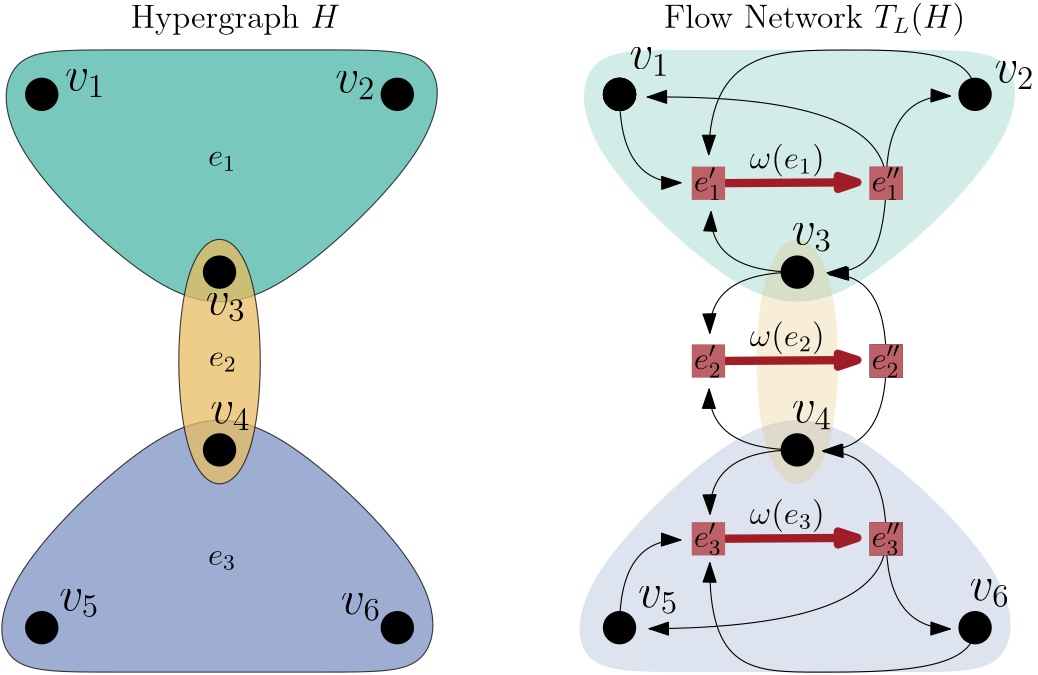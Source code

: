 <?xml version="1.0"?>
<!DOCTYPE ipe SYSTEM "ipe.dtd">
<ipe version="70107" creator="Ipe 7.1.10">
<info created="D:20171009143434" modified="D:20171204110331"/>
<ipestyle name="basic">
<symbol name="arrow/arc(spx)">
<path stroke="sym-stroke" fill="sym-stroke" pen="sym-pen">
0 0 m
-1 0.333 l
-1 -0.333 l
h
</path>
</symbol>
<symbol name="arrow/farc(spx)">
<path stroke="sym-stroke" fill="white" pen="sym-pen">
0 0 m
-1 0.333 l
-1 -0.333 l
h
</path>
</symbol>
<symbol name="arrow/ptarc(spx)">
<path stroke="sym-stroke" fill="sym-stroke" pen="sym-pen">
0 0 m
-1 0.333 l
-0.8 0 l
-1 -0.333 l
h
</path>
</symbol>
<symbol name="arrow/fptarc(spx)">
<path stroke="sym-stroke" fill="white" pen="sym-pen">
0 0 m
-1 0.333 l
-0.8 0 l
-1 -0.333 l
h
</path>
</symbol>
<symbol name="mark/circle(sx)" transformations="translations">
<path fill="sym-stroke">
0.6 0 0 0.6 0 0 e
0.4 0 0 0.4 0 0 e
</path>
</symbol>
<symbol name="mark/disk(sx)" transformations="translations">
<path fill="sym-stroke">
0.6 0 0 0.6 0 0 e
</path>
</symbol>
<symbol name="mark/fdisk(sfx)" transformations="translations">
<group>
<path fill="sym-fill">
0.5 0 0 0.5 0 0 e
</path>
<path fill="sym-stroke" fillrule="eofill">
0.6 0 0 0.6 0 0 e
0.4 0 0 0.4 0 0 e
</path>
</group>
</symbol>
<symbol name="mark/box(sx)" transformations="translations">
<path fill="sym-stroke" fillrule="eofill">
-0.6 -0.6 m
0.6 -0.6 l
0.6 0.6 l
-0.6 0.6 l
h
-0.4 -0.4 m
0.4 -0.4 l
0.4 0.4 l
-0.4 0.4 l
h
</path>
</symbol>
<symbol name="mark/square(sx)" transformations="translations">
<path fill="sym-stroke">
-0.6 -0.6 m
0.6 -0.6 l
0.6 0.6 l
-0.6 0.6 l
h
</path>
</symbol>
<symbol name="mark/fsquare(sfx)" transformations="translations">
<group>
<path fill="sym-fill">
-0.5 -0.5 m
0.5 -0.5 l
0.5 0.5 l
-0.5 0.5 l
h
</path>
<path fill="sym-stroke" fillrule="eofill">
-0.6 -0.6 m
0.6 -0.6 l
0.6 0.6 l
-0.6 0.6 l
h
-0.4 -0.4 m
0.4 -0.4 l
0.4 0.4 l
-0.4 0.4 l
h
</path>
</group>
</symbol>
<symbol name="mark/cross(sx)" transformations="translations">
<group>
<path fill="sym-stroke">
-0.43 -0.57 m
0.57 0.43 l
0.43 0.57 l
-0.57 -0.43 l
h
</path>
<path fill="sym-stroke">
-0.43 0.57 m
0.57 -0.43 l
0.43 -0.57 l
-0.57 0.43 l
h
</path>
</group>
</symbol>
<symbol name="arrow/fnormal(spx)">
<path stroke="sym-stroke" fill="white" pen="sym-pen">
0 0 m
-1 0.333 l
-1 -0.333 l
h
</path>
</symbol>
<symbol name="arrow/pointed(spx)">
<path stroke="sym-stroke" fill="sym-stroke" pen="sym-pen">
0 0 m
-1 0.333 l
-0.8 0 l
-1 -0.333 l
h
</path>
</symbol>
<symbol name="arrow/fpointed(spx)">
<path stroke="sym-stroke" fill="white" pen="sym-pen">
0 0 m
-1 0.333 l
-0.8 0 l
-1 -0.333 l
h
</path>
</symbol>
<symbol name="arrow/linear(spx)">
<path stroke="sym-stroke" pen="sym-pen">
-1 0.333 m
0 0 l
-1 -0.333 l
</path>
</symbol>
<symbol name="arrow/fdouble(spx)">
<path stroke="sym-stroke" fill="white" pen="sym-pen">
0 0 m
-1 0.333 l
-1 -0.333 l
h
-1 0 m
-2 0.333 l
-2 -0.333 l
h
</path>
</symbol>
<symbol name="arrow/double(spx)">
<path stroke="sym-stroke" fill="sym-stroke" pen="sym-pen">
0 0 m
-1 0.333 l
-1 -0.333 l
h
-1 0 m
-2 0.333 l
-2 -0.333 l
h
</path>
</symbol>
<pen name="heavier" value="0.8"/>
<pen name="fat" value="1.2"/>
<pen name="ultrafat" value="2"/>
<symbolsize name="large" value="5"/>
<symbolsize name="small" value="2"/>
<symbolsize name="tiny" value="1.1"/>
<arrowsize name="large" value="10"/>
<arrowsize name="small" value="5"/>
<arrowsize name="tiny" value="3"/>
<color name="red" value="1 0 0"/>
<color name="green" value="0 1 0"/>
<color name="blue" value="0 0 1"/>
<color name="yellow" value="1 1 0"/>
<color name="orange" value="1 0.647 0"/>
<color name="gold" value="1 0.843 0"/>
<color name="purple" value="0.627 0.125 0.941"/>
<color name="gray" value="0.745"/>
<color name="brown" value="0.647 0.165 0.165"/>
<color name="navy" value="0 0 0.502"/>
<color name="pink" value="1 0.753 0.796"/>
<color name="seagreen" value="0.18 0.545 0.341"/>
<color name="turquoise" value="0.251 0.878 0.816"/>
<color name="violet" value="0.933 0.51 0.933"/>
<color name="darkblue" value="0 0 0.545"/>
<color name="darkcyan" value="0 0.545 0.545"/>
<color name="darkgray" value="0.663"/>
<color name="darkgreen" value="0 0.392 0"/>
<color name="darkmagenta" value="0.545 0 0.545"/>
<color name="darkorange" value="1 0.549 0"/>
<color name="darkred" value="0.545 0 0"/>
<color name="lightblue" value="0.678 0.847 0.902"/>
<color name="lightcyan" value="0.878 1 1"/>
<color name="lightgray" value="0.827"/>
<color name="lightgreen" value="0.565 0.933 0.565"/>
<color name="lightyellow" value="1 1 0.878"/>
<dashstyle name="dashed" value="[4] 0"/>
<dashstyle name="dotted" value="[1 3] 0"/>
<dashstyle name="dash dotted" value="[4 2 1 2] 0"/>
<dashstyle name="dash dot dotted" value="[4 2 1 2 1 2] 0"/>
<textsize name="large" value="\large"/>
<textsize name="Large" value="\Large"/>
<textsize name="LARGE" value="\LARGE"/>
<textsize name="huge" value="\huge"/>
<textsize name="Huge" value="\Huge"/>
<textsize name="small" value="\small"/>
<textsize name="footnote" value="\footnotesize"/>
<textsize name="tiny" value="\tiny"/>
<textstyle name="center" begin="\begin{center}" end="\end{center}"/>
<textstyle name="itemize" begin="\begin{itemize}" end="\end{itemize}"/>
<textstyle name="item" begin="\begin{itemize}\item{}" end="\end{itemize}"/>
<gridsize name="4 pts" value="4"/>
<gridsize name="8 pts (~3 mm)" value="8"/>
<gridsize name="16 pts (~6 mm)" value="16"/>
<gridsize name="32 pts (~12 mm)" value="32"/>
<gridsize name="10 pts (~3.5 mm)" value="10"/>
<gridsize name="20 pts (~7 mm)" value="20"/>
<gridsize name="14 pts (~5 mm)" value="14"/>
<gridsize name="28 pts (~10 mm)" value="28"/>
<gridsize name="56 pts (~20 mm)" value="56"/>
<anglesize name="90 deg" value="90"/>
<anglesize name="60 deg" value="60"/>
<anglesize name="45 deg" value="45"/>
<anglesize name="30 deg" value="30"/>
<anglesize name="22.5 deg" value="22.5"/>
<opacity name="10%" value="0.1"/>
<opacity name="30%" value="0.3"/>
<opacity name="50%" value="0.5"/>
<opacity name="75%" value="0.75"/>
<tiling name="falling" angle="-60" step="4" width="1"/>
<tiling name="rising" angle="30" step="4" width="1"/>
</ipestyle>
<ipestyle name="kitcolors">
<color name="KITwhite" value="1"/>
<color name="KITblack" value="0"/>
<color name="KITblack70" value="0.3"/>
<color name="KITblack50" value="0.5"/>
<color name="KITblack30" value="0.7"/>
<color name="KITblack15" value="0.85"/>
<color name="KITgreen" value="0 0.588 0.509"/>
<color name="KITgreen70" value="0.3 0.711 0.656"/>
<color name="KITgreen50" value="0.5 0.794 0.754"/>
<color name="KITgreen30" value="0.7 0.876 0.852"/>
<color name="KITgreen15" value="0.85 0.938 0.926"/>
<color name="KITblue" value="0.274 0.392 0.666"/>
<color name="KITblue70" value="0.492 0.574 0.766"/>
<color name="KITblue50" value="0.637 0.696 0.833"/>
<color name="KITblue30" value="0.782 0.817 0.9"/>
<color name="KITblue15" value="0.891 0.908 0.95"/>
<color name="KITred" value="0.627 0.117 0.156"/>
<color name="KITred70" value="0.739 0.382 0.409"/>
<color name="KITred50" value="0.813 0.558 0.578"/>
<color name="KITred30" value="0.888 0.735 0.747"/>
<color name="KITred15" value="0.944 0.867 0.873"/>
<color name="KITpalegreen" value="0.509 0.745 0.235"/>
<color name="KITpalegreen70" value="0.656 0.821 0.464"/>
<color name="KITpalegreen50" value="0.754 0.872 0.617"/>
<color name="KITpalegreen30" value="0.852 0.923 0.77"/>
<color name="KITpalegreen15" value="0.926 0.961 0.885"/>
<color name="KITyellow" value="0.98 0.901 0.078"/>
<color name="KITyellow70" value="0.986 0.931 0.354"/>
<color name="KITyellow50" value="0.99 0.95 0.539"/>
<color name="KITyellow30" value="0.994 0.97 0.723"/>
<color name="KITyellow15" value="0.997 0.985 0.861"/>
<color name="KITorange" value="0.862 0.627 0.117"/>
<color name="KITorange70" value="0.903 0.739 0.382"/>
<color name="KITorange50" value="0.931 0.813 0.558"/>
<color name="KITorange30" value="0.958 0.888 0.735"/>
<color name="KITorange15" value="0.979 0.944 0.867"/>
<color name="KITbrown" value="0.627 0.509 0.196"/>
<color name="KITbrown70" value="0.739 0.656 0.437"/>
<color name="KITbrown50" value="0.813 0.754 0.598"/>
<color name="KITbrown30" value="0.888 0.852 0.758"/>
<color name="KITbrown15" value="0.944 0.926 0.879"/>
<color name="KITlilac" value="0.627 0 0.47"/>
<color name="KITlilac70" value="0.739 0.3 0.629"/>
<color name="KITlilac50" value="0.813 0.5 0.735"/>
<color name="KITlilac30" value="0.888 0.7 0.841"/>
<color name="KITlilac15" value="0.944 0.85 0.92"/>
<color name="KITcyanblue" value="0.313 0.666 0.901"/>
<color name="KITcyanblue70" value="0.519 0.766 0.931"/>
<color name="KITcyanblue50" value="0.656 0.833 0.95"/>
<color name="KITcyanblue30" value="0.794 0.9 0.97"/>
<color name="KITcyanblue15" value="0.897 0.95 0.985"/>
<color name="KITseablue" value="0.196 0.313 0.549"/>
<color name="KITseablue70" value="0.437 0.519 0.684"/>
<color name="KITseablue50" value="0.598 0.656 0.774"/>
<color name="KITseablue30" value="0.758 0.794 0.864"/>
<color name="KITseablue15" value="0.879 0.897 0.932"/>
</ipestyle>
<ipestyle name="bigpaper">
<layout paper="10000 6000" origin="0 0" frame="10000 6000"/>
<titlestyle pos="10 10" size="LARGE" color="title"  valign="baseline"/>
</ipestyle>
<ipestyle name="transparency">
<opacity name="10%" value="0.1"/>
<opacity name="50%" value="0.5"/>
<opacity name="75%" value="0.75"/>
<opacity name="25%" value="0.25"/>
</ipestyle>
<page>
<layer name="alpha"/>
<view layers="alpha" active="alpha"/>
<path layer="alpha" matrix="-1 0 0 -1 2256 3136" fill="KITblue70" opacity="25%">
944 1648
947.2 1680
976 1680
1072 1680
1104 1680
1104 1648
1056 1600
1024 1584
992 1600 u
</path>
<path matrix="1 0 0 1 208 0" fill="KITgreen70" opacity="25%">
944 1648
947.2 1680
976 1680
1072 1680
1104 1680
1104 1648
1056 1600
1024 1584
992 1600 u
</path>
<path matrix="1 0 0 1 208 -0.219839" fill="KITorange70" opacity="25%">
1008 1616
1040 1616
1040 1520
1008 1520 u
</path>
<path matrix="1 0 0 1 -48 -128" stroke="KITred" pen="3" rarrow="normal/normal">
1301.61 1632.34 m
1248 1632 l
</path>
<path matrix="1 0 0 1 -48 0" stroke="KITred" pen="3" rarrow="normal/normal">
1301.61 1568.34 m
1248 1568 l
</path>
<path matrix="1 0 0 1 -48 0" stroke="KITred" pen="3" rarrow="normal/normal">
1301.61 1632.34 m
1248 1632 l
</path>
<path matrix="-1 0 0 -1 2048 3136" stroke="black" fill="KITblue70" opacity="75%">
944 1648
947.2 1680
976 1680
1072 1680
1104 1680
1104 1648
1056 1600
1024 1584
992 1600 u
</path>
<path stroke="black" fill="KITgreen70" opacity="75%">
944 1648
947.2 1680
976 1680
1072 1680
1104 1680
1104 1648
1056 1600
1024 1584
992 1600 u
</path>
<path matrix="1 0 0 1 0 -0.219839" stroke="black" fill="KITorange70" opacity="75%">
1008 1616
1040 1616
1040 1520
1008 1520 u
</path>
<use name="mark/disk(sx)" pos="960 1664" size="10" stroke="black"/>
<use name="mark/disk(sx)" pos="1088 1664" size="10" stroke="black"/>
<use name="mark/disk(sx)" pos="1024 1600" size="10" stroke="black"/>
<use name="mark/disk(sx)" pos="960 1472" size="10" stroke="black"/>
<use name="mark/disk(sx)" pos="1088 1472" size="10" stroke="black"/>
<use name="mark/disk(sx)" pos="1024 1536" size="10" stroke="black"/>
<text matrix="1 0 0 1 -99.3097 -38.2584" transformations="translations" pos="1120 1584" stroke="black" type="label" width="14.5" height="7.415" depth="2.58" valign="baseline" size="LARGE">$v_4$</text>
<text matrix="1 0 0 1 -100.98 0.872896" transformations="translations" pos="1120 1584" stroke="black" type="label" width="14.5" height="7.415" depth="2.58" valign="baseline" size="LARGE">$v_3$</text>
<text matrix="1 0 0 1 -151.594 81.5802" transformations="translations" pos="1120 1584" stroke="black" type="label" width="14.5" height="7.415" depth="2.58" valign="baseline" size="LARGE">$v_1$</text>
<text matrix="1 0 0 1 -54.3358 80.8371" transformations="translations" pos="1120 1584" stroke="black" type="label" width="14.5" height="7.415" depth="2.58" valign="baseline" size="LARGE">$v_2$</text>
<text matrix="1 0 0 1 -153.738 -105.596" transformations="translations" pos="1120 1584" stroke="black" type="label" width="14.5" height="7.415" depth="2.58" valign="baseline" size="LARGE">$v_5$</text>
<text matrix="1 0 0 1 -52.3199 -106.936" transformations="translations" pos="1120 1584" stroke="black" type="label" width="14.5" height="7.415" depth="2.58" valign="baseline" size="LARGE">$v_6$</text>
<text matrix="1 0 0 1 -100.18 54.3272" transformations="translations" pos="1120 1584" stroke="black" type="label" width="10.158" height="5.151" depth="1.79" valign="baseline" size="large">$e_1$</text>
<text matrix="1 0 0 1 -99.8941 -17.9607" transformations="translations" pos="1120 1584" stroke="black" type="label" width="10.158" height="5.151" depth="1.79" valign="baseline" size="large">$e_2$</text>
<text matrix="1 0 0 1 -100.18 -89.4256" transformations="translations" pos="1120 1584" stroke="black" type="label" width="10.158" height="5.151" depth="1.79" valign="baseline" size="large">$e_3$</text>
<use matrix="1 0 0 1 208 0" name="mark/disk(sx)" pos="960 1664" size="10" stroke="black"/>
<use matrix="1 0 0 1 336 0" name="mark/disk(sx)" pos="960 1664" size="10" stroke="black"/>
<use matrix="1 0 0 1 272 -64" name="mark/disk(sx)" pos="960 1664" size="10" stroke="black"/>
<use matrix="1 0 0 1 336 -192" name="mark/disk(sx)" pos="960 1664" size="10" stroke="black"/>
<use matrix="1 0 0 1 208 0" name="mark/disk(sx)" pos="960 1664" size="10" stroke="black"/>
<use matrix="1 0 0 1 208 0" name="mark/disk(sx)" pos="960 1664" size="10" stroke="black"/>
<use matrix="1 0 0 1 272 -128" name="mark/disk(sx)" pos="960 1664" size="10" stroke="black"/>
<use matrix="1 0 0 1 208 -192" name="mark/disk(sx)" pos="960 1664" size="10" stroke="black"/>
<use matrix="1 0 0 1 304 -160" name="mark/square(sx)" pos="960 1664" size="10" stroke="black"/>
<use matrix="1 0 0 1 304 -96" name="mark/square(sx)" pos="960 1664" size="10" stroke="black"/>
<use matrix="1 0 0 1 304 -32" name="mark/square(sx)" pos="960 1664" size="10" stroke="KITred70"/>
<path matrix="1 0 0 1 -48 0" stroke="black" rarrow="normal/normal">
1290.7 1599.73 m
1304.71 1599.73
1311.95 1614.71
1312 1632
1312 1632 c
</path>
<path matrix="1 0 0 1 -48 0" stroke="black" rarrow="normal/normal">
1248.11 1642.26 m
1248.48 1679.79
1296 1680
1344 1680
1344 1664 c
</path>
<path matrix="1 0 0 1 -48 0" stroke="black" rarrow="normal/normal">
1248.24 1557.96 m
1248 1536
1280 1536 c
</path>
<path matrix="1 0 0 1 -48 0" stroke="black" rarrow="normal/normal">
1248.52 1577.97 m
1248 1600
1280 1600 c
</path>
<path matrix="1 0 0 1 -48 0" stroke="black" rarrow="normal/normal">
1289.11 1535.67 m
1312 1536
1312 1568 c
</path>
<path matrix="1 0 0 1 -48 0" stroke="black" rarrow="normal/normal">
1291.39 1599.12 m
1312 1600
1312 1568 c
</path>
<path matrix="1 0 0 1 -48 0" stroke="black" rarrow="normal/normal">
1238.18 1632.18 m
1216 1632
1216 1664 c
</path>
<path matrix="1 0 0 1 -48 0" stroke="black" rarrow="normal/normal">
1248.95 1621.78 m
1248 1600
1280 1600 c
</path>
<path matrix="1 0 0 1 -48 0" stroke="black" rarrow="normal/normal">
1225.92 1663.02 m
1312 1664
1312 1632 c
</path>
<path matrix="1 0 0 1 -48 0" stroke="black" rarrow="normal/normal">
1335.15 1663.39 m
1312 1664
1312 1632 c
</path>
<path matrix="1 0 0 1 -48 0" stroke="black" rarrow="normal/normal">
1248.58 1512.83 m
1248 1536
1280 1536 c
</path>
<path matrix="1 0 0 1 -48 0" stroke="black" rarrow="normal/normal">
1238.11 1503.57 m
1216 1504
1216 1472 c
</path>
<path matrix="1 0 0 1 -48 0" stroke="black" rarrow="normal/normal">
1226.59 1471.62 m
1312 1472
1312 1504 c
</path>
<path matrix="1 0 0 1 -48 0" stroke="black" rarrow="normal/normal">
1248.51 1495.4 m
1248 1456
1280 1456
1344 1456
1344 1472 c
</path>
<path matrix="1 0 0 1 -48 0" stroke="black" rarrow="normal/normal">
1289.42 1535.42 m
1312 1536
1312 1504 c
</path>
<path matrix="1 0 0 1 -48 0" stroke="black" rarrow="normal/normal">
1335.1 1471.55 m
1312 1472
1312 1504 c
</path>
<use matrix="1 0 0 1 240 -96" name="mark/square(sx)" pos="960 1664" size="10" stroke="KITred70"/>
<use matrix="1 0 0 1 240 -32" name="mark/square(sx)" pos="960 1664" size="10" stroke="KITred70"/>
<use matrix="1 0 0 1 240 -160" name="mark/square(sx)" pos="960 1664" size="10" stroke="KITred70"/>
<use matrix="1 0 0 1 304 -32" name="mark/square(sx)" pos="960 1664" size="10" stroke="KITred70"/>
<use matrix="1 0 0 1 304 -96" name="mark/square(sx)" pos="960 1664" size="10" stroke="KITred70"/>
<use matrix="1 0 0 1 304 -160" name="mark/square(sx)" pos="960 1664" size="10" stroke="KITred70"/>
<text matrix="1 0 0 1 78.883 -74.7022" transformations="translations" pos="1136 1712" stroke="KITblack" type="label" width="26.981" height="8.965" depth="2.99" valign="baseline" size="large">$\omega(e_1)$</text>
<text matrix="1 0 0 1 78.883 -138.702" transformations="translations" pos="1136 1712" stroke="KITblack" type="label" width="26.981" height="8.965" depth="2.99" valign="baseline" size="large">$\omega(e_2)$</text>
<text matrix="1 0 0 1 78.883 -202.702" transformations="translations" pos="1136 1712" stroke="KITblack" type="label" width="26.981" height="8.965" depth="2.99" valign="baseline" size="large">$\omega(e_3)$</text>
<text matrix="1 0 0 1 74.681 45.039" transformations="translations" pos="1120 1584" stroke="black" type="label" width="10.158" height="8.772" depth="2.95" valign="baseline" size="large">$e_1&apos;$</text>
<text matrix="1 0 0 1 74.681 -18.961" transformations="translations" pos="1120 1584" stroke="black" type="label" width="10.158" height="8.772" depth="2.95" valign="baseline" size="large">$e_2&apos;$</text>
<text matrix="1 0 0 1 74.681 -82.961" transformations="translations" pos="1120 1584" stroke="black" type="label" width="10.158" height="8.772" depth="2.95" valign="baseline" size="large">$e_3&apos;$</text>
<text matrix="1 0 0 1 138.681 -82.961" transformations="translations" pos="1120 1584" stroke="black" type="label" width="10.517" height="8.772" depth="2.95" valign="baseline" size="large">$e_3&apos;&apos;$</text>
<text matrix="1 0 0 1 138.681 -18.961" transformations="translations" pos="1120 1584" stroke="black" type="label" width="10.517" height="8.772" depth="2.95" valign="baseline" size="large">$e_2&apos;&apos;$</text>
<text matrix="1 0 0 1 138.681 45.039" transformations="translations" pos="1120 1584" stroke="black" type="label" width="10.517" height="8.772" depth="2.95" valign="baseline" size="large">$e_1&apos;&apos;$</text>
<text matrix="1 0 0 1 51.5761 89.308" transformations="translations" pos="1120 1584" stroke="black" type="label" width="14.5" height="7.415" depth="2.58" valign="baseline" size="LARGE">$v_1$</text>
<text matrix="1 0 0 1 182.948 84.4781" transformations="translations" pos="1120 1584" stroke="black" type="label" width="14.5" height="7.415" depth="2.58" valign="baseline" size="LARGE">$v_2$</text>
<text matrix="1 0 0 1 110.017 26.0367" transformations="translations" pos="1120 1584" stroke="black" type="label" width="14.5" height="7.415" depth="2.58" valign="baseline" size="LARGE">$v_3$</text>
<text matrix="1 0 0 1 110.017 -37.9633" transformations="translations" pos="1120 1584" stroke="black" type="label" width="14.5" height="7.415" depth="2.58" valign="baseline" size="LARGE">$v_4$</text>
<text matrix="1 0 0 1 174.017 -101.963" transformations="translations" pos="1120 1584" stroke="black" type="label" width="14.5" height="7.415" depth="2.58" valign="baseline" size="LARGE">$v_6$</text>
<text matrix="1 0 0 1 54.649 -104.439" transformations="translations" pos="1120 1584" stroke="black" type="label" width="14.5" height="7.415" depth="2.58" valign="baseline" size="LARGE">$v_5$</text>
<text matrix="1 0 0 1 -8 -8" transformations="translations" pos="1000 1696" stroke="black" type="label" width="75.327" height="8.307" depth="2.32" valign="baseline" size="large">Hypergraph $H$</text>
<text matrix="1 0 0 1 184 -8" transformations="translations" pos="1000 1696" stroke="black" type="label" width="108.44" height="8.965" depth="2.99" valign="baseline" size="large">Flow Network $T_L(H)$</text>
</page>
</ipe>
